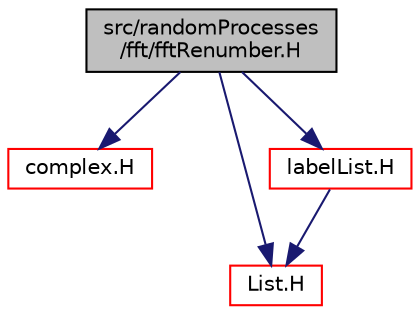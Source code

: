digraph "src/randomProcesses/fft/fftRenumber.H"
{
  bgcolor="transparent";
  edge [fontname="Helvetica",fontsize="10",labelfontname="Helvetica",labelfontsize="10"];
  node [fontname="Helvetica",fontsize="10",shape=record];
  Node0 [label="src/randomProcesses\l/fft/fftRenumber.H",height=0.2,width=0.4,color="black", fillcolor="grey75", style="filled", fontcolor="black"];
  Node0 -> Node1 [color="midnightblue",fontsize="10",style="solid",fontname="Helvetica"];
  Node1 [label="complex.H",height=0.2,width=0.4,color="red",URL="$a12947.html"];
  Node0 -> Node33 [color="midnightblue",fontsize="10",style="solid",fontname="Helvetica"];
  Node33 [label="List.H",height=0.2,width=0.4,color="red",URL="$a09368.html"];
  Node0 -> Node64 [color="midnightblue",fontsize="10",style="solid",fontname="Helvetica"];
  Node64 [label="labelList.H",height=0.2,width=0.4,color="red",URL="$a13154.html"];
  Node64 -> Node33 [color="midnightblue",fontsize="10",style="solid",fontname="Helvetica"];
}
